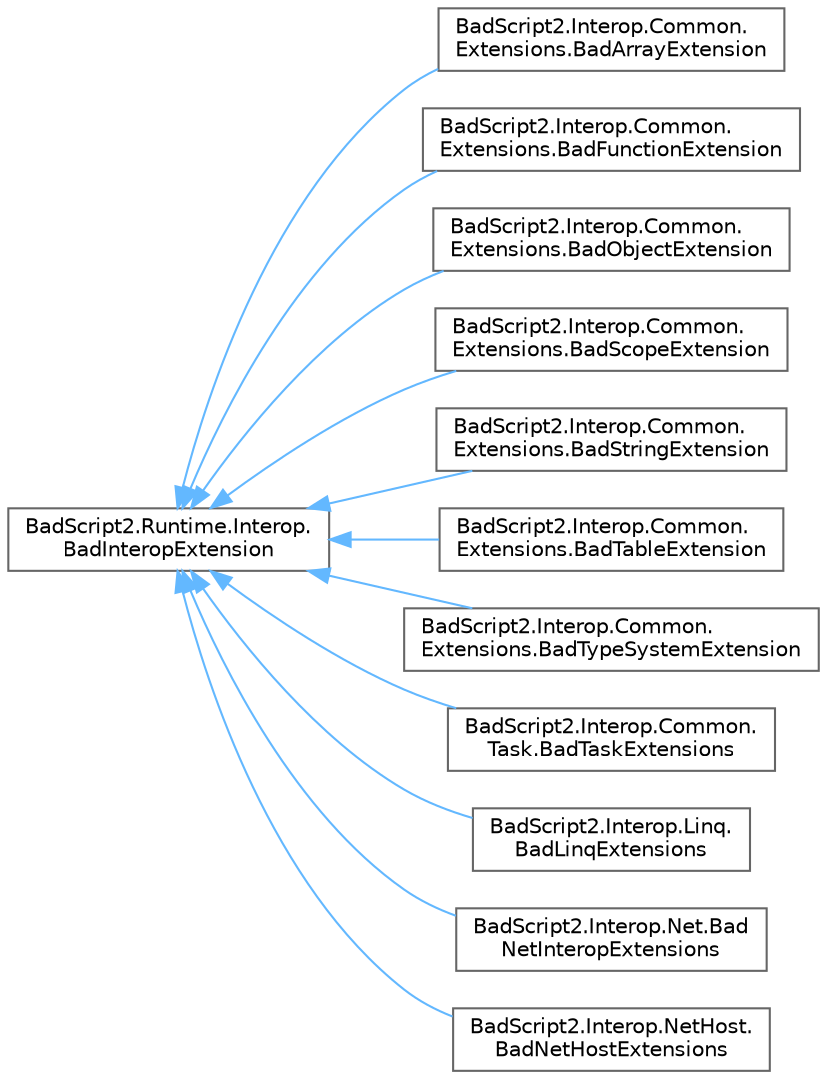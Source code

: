 digraph "Graphical Class Hierarchy"
{
 // LATEX_PDF_SIZE
  bgcolor="transparent";
  edge [fontname=Helvetica,fontsize=10,labelfontname=Helvetica,labelfontsize=10];
  node [fontname=Helvetica,fontsize=10,shape=box,height=0.2,width=0.4];
  rankdir="LR";
  Node0 [id="Node000000",label="BadScript2.Runtime.Interop.\lBadInteropExtension",height=0.2,width=0.4,color="grey40", fillcolor="white", style="filled",URL="$class_bad_script2_1_1_runtime_1_1_interop_1_1_bad_interop_extension.html",tooltip="Public Extension API for the BS2 Runtime."];
  Node0 -> Node1 [id="edge145_Node000000_Node000001",dir="back",color="steelblue1",style="solid",tooltip=" "];
  Node1 [id="Node000001",label="BadScript2.Interop.Common.\lExtensions.BadArrayExtension",height=0.2,width=0.4,color="grey40", fillcolor="white", style="filled",URL="$class_bad_script2_1_1_interop_1_1_common_1_1_extensions_1_1_bad_array_extension.html",tooltip="Implements Array Extensions."];
  Node0 -> Node2 [id="edge146_Node000000_Node000002",dir="back",color="steelblue1",style="solid",tooltip=" "];
  Node2 [id="Node000002",label="BadScript2.Interop.Common.\lExtensions.BadFunctionExtension",height=0.2,width=0.4,color="grey40", fillcolor="white", style="filled",URL="$class_bad_script2_1_1_interop_1_1_common_1_1_extensions_1_1_bad_function_extension.html",tooltip="Implements Function Extensions."];
  Node0 -> Node3 [id="edge147_Node000000_Node000003",dir="back",color="steelblue1",style="solid",tooltip=" "];
  Node3 [id="Node000003",label="BadScript2.Interop.Common.\lExtensions.BadObjectExtension",height=0.2,width=0.4,color="grey40", fillcolor="white", style="filled",URL="$class_bad_script2_1_1_interop_1_1_common_1_1_extensions_1_1_bad_object_extension.html",tooltip="Implements Generic Object Extensions."];
  Node0 -> Node4 [id="edge148_Node000000_Node000004",dir="back",color="steelblue1",style="solid",tooltip=" "];
  Node4 [id="Node000004",label="BadScript2.Interop.Common.\lExtensions.BadScopeExtension",height=0.2,width=0.4,color="grey40", fillcolor="white", style="filled",URL="$class_bad_script2_1_1_interop_1_1_common_1_1_extensions_1_1_bad_scope_extension.html",tooltip="Implements Scope Extensions."];
  Node0 -> Node5 [id="edge149_Node000000_Node000005",dir="back",color="steelblue1",style="solid",tooltip=" "];
  Node5 [id="Node000005",label="BadScript2.Interop.Common.\lExtensions.BadStringExtension",height=0.2,width=0.4,color="grey40", fillcolor="white", style="filled",URL="$class_bad_script2_1_1_interop_1_1_common_1_1_extensions_1_1_bad_string_extension.html",tooltip="Implements String Extensions."];
  Node0 -> Node6 [id="edge150_Node000000_Node000006",dir="back",color="steelblue1",style="solid",tooltip=" "];
  Node6 [id="Node000006",label="BadScript2.Interop.Common.\lExtensions.BadTableExtension",height=0.2,width=0.4,color="grey40", fillcolor="white", style="filled",URL="$class_bad_script2_1_1_interop_1_1_common_1_1_extensions_1_1_bad_table_extension.html",tooltip="Implements Table Extensions."];
  Node0 -> Node7 [id="edge151_Node000000_Node000007",dir="back",color="steelblue1",style="solid",tooltip=" "];
  Node7 [id="Node000007",label="BadScript2.Interop.Common.\lExtensions.BadTypeSystemExtension",height=0.2,width=0.4,color="grey40", fillcolor="white", style="filled",URL="$class_bad_script2_1_1_interop_1_1_common_1_1_extensions_1_1_bad_type_system_extension.html",tooltip="Implements TypeSystem Extensions."];
  Node0 -> Node8 [id="edge152_Node000000_Node000008",dir="back",color="steelblue1",style="solid",tooltip=" "];
  Node8 [id="Node000008",label="BadScript2.Interop.Common.\lTask.BadTaskExtensions",height=0.2,width=0.4,color="grey40", fillcolor="white", style="filled",URL="$class_bad_script2_1_1_interop_1_1_common_1_1_task_1_1_bad_task_extensions.html",tooltip="Implements the 'AsTask' Function."];
  Node0 -> Node9 [id="edge153_Node000000_Node000009",dir="back",color="steelblue1",style="solid",tooltip=" "];
  Node9 [id="Node000009",label="BadScript2.Interop.Linq.\lBadLinqExtensions",height=0.2,width=0.4,color="grey40", fillcolor="white", style="filled",URL="$class_bad_script2_1_1_interop_1_1_linq_1_1_bad_linq_extensions.html",tooltip=" "];
  Node0 -> Node10 [id="edge154_Node000000_Node000010",dir="back",color="steelblue1",style="solid",tooltip=" "];
  Node10 [id="Node000010",label="BadScript2.Interop.Net.Bad\lNetInteropExtensions",height=0.2,width=0.4,color="grey40", fillcolor="white", style="filled",URL="$class_bad_script2_1_1_interop_1_1_net_1_1_bad_net_interop_extensions.html",tooltip=" "];
  Node0 -> Node11 [id="edge155_Node000000_Node000011",dir="back",color="steelblue1",style="solid",tooltip=" "];
  Node11 [id="Node000011",label="BadScript2.Interop.NetHost.\lBadNetHostExtensions",height=0.2,width=0.4,color="grey40", fillcolor="white", style="filled",URL="$class_bad_script2_1_1_interop_1_1_net_host_1_1_bad_net_host_extensions.html",tooltip=" "];
}
